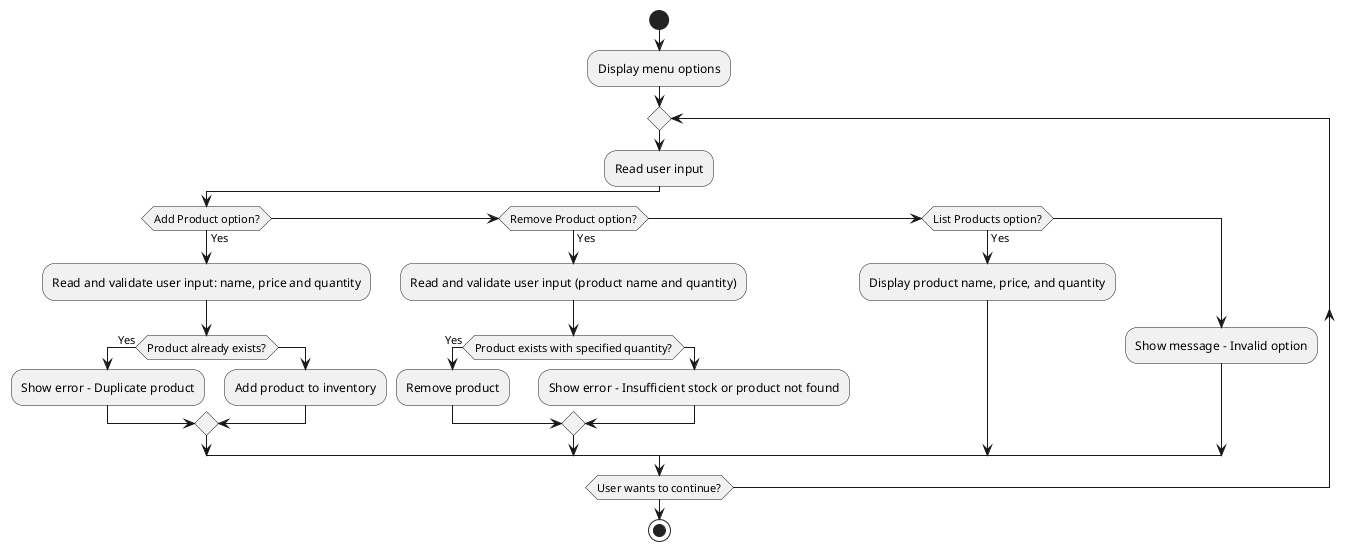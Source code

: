 @startuml
start

:Display menu options;
repeat
  :Read user input;

  if (Add Product option?) then (Yes)
    :Read and validate user input: name, price and quantity;
    if (Product already exists?) then (Yes)
      :Show error - Duplicate product;
    else
      :Add product to inventory;
    endif
  elseif (Remove Product option?) then (Yes)
    :Read and validate user input (product name and quantity);
    if (Product exists with specified quantity?) then (Yes)
      :Remove product;
    else
      :Show error - Insufficient stock or product not found;
    endif
  elseif (List Products option?) then (Yes)
    :Display product name, price, and quantity;
  else
    :Show message - Invalid option;
  endif

repeat while (User wants to continue?)
stop
@enduml

